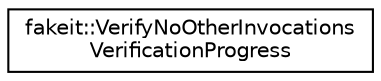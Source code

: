 digraph "Graphical Class Hierarchy"
{
  edge [fontname="Helvetica",fontsize="10",labelfontname="Helvetica",labelfontsize="10"];
  node [fontname="Helvetica",fontsize="10",shape=record];
  rankdir="LR";
  Node1 [label="fakeit::VerifyNoOtherInvocations\lVerificationProgress",height=0.2,width=0.4,color="black", fillcolor="white", style="filled",URL="$db/d69/classfakeit_1_1VerifyNoOtherInvocationsVerificationProgress.html"];
}
